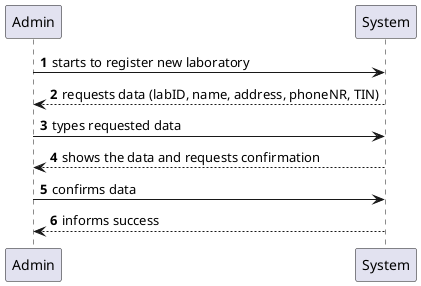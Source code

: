 @startuml
'https://plantuml.com/sequence-diagram

autonumber

Admin -> System: starts to register new laboratory
System --> Admin: requests data (labID, name, address, phoneNR, TIN)

Admin -> System: types requested data
System --> Admin: shows the data and requests confirmation

Admin -> System: confirms data
System --> Admin: informs success
@enduml
